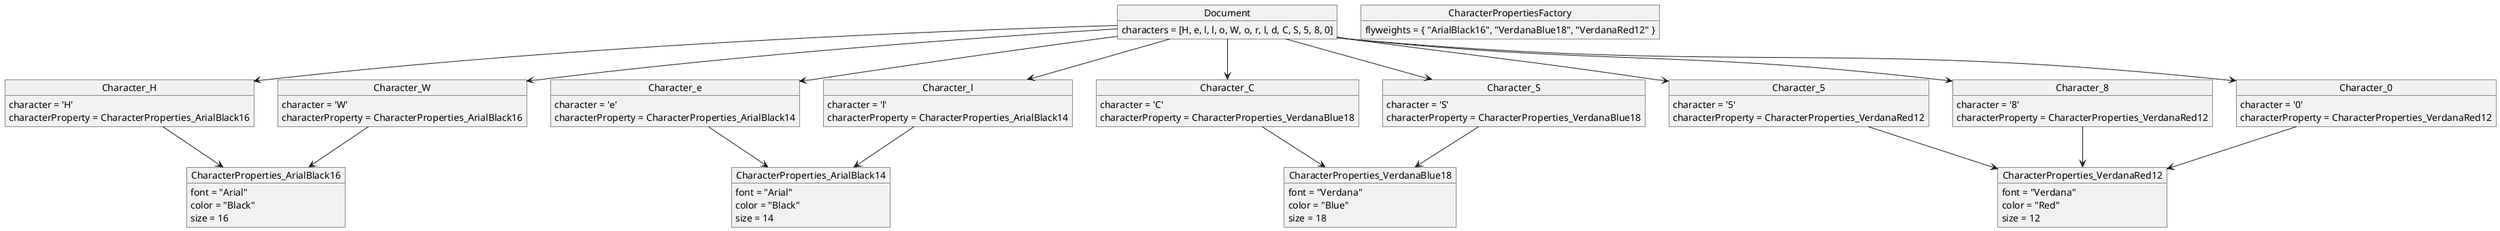 @startuml
'https://plantuml.com/object-diagram
object Document {
    characters = [H, e, l, l, o, W, o, r, l, d, C, S, 5, 8, 0]
}

object CharacterPropertiesFactory {
    flyweights = { "ArialBlack16", "VerdanaBlue18", "VerdanaRed12" }
}

object Character_H {
    character = 'H'
    characterProperty = CharacterProperties_ArialBlack16
}

object Character_e {
    character = 'e'
    characterProperty = CharacterProperties_ArialBlack14
}

object Character_l {
    character = 'l'
    characterProperty = CharacterProperties_ArialBlack14
}

object Character_W {
    character = 'W'
    characterProperty = CharacterProperties_ArialBlack16
}

object Character_C {
    character = 'C'
    characterProperty = CharacterProperties_VerdanaBlue18
}

object Character_S {
    character = 'S'
    characterProperty = CharacterProperties_VerdanaBlue18
}

object Character_5 {
    character = '5'
    characterProperty = CharacterProperties_VerdanaRed12
}

object Character_8 {
    character = '8'
    characterProperty = CharacterProperties_VerdanaRed12
}

object Character_0 {
    character = '0'
    characterProperty = CharacterProperties_VerdanaRed12
}

object CharacterProperties_ArialBlack16 {
    font = "Arial"
    color = "Black"
    size = 16
}

object CharacterProperties_ArialBlack14 {
    font = "Arial"
    color = "Black"
    size = 14
}

object CharacterProperties_VerdanaBlue18 {
    font = "Verdana"
    color = "Blue"
    size = 18
}

object CharacterProperties_VerdanaRed12 {
    font = "Verdana"
    color = "Red"
    size = 12
}

Document --> Character_H
Document --> Character_e
Document --> Character_l
Document --> Character_W
Document --> Character_C
Document --> Character_S
Document --> Character_5
Document --> Character_8
Document --> Character_0

Character_H --> CharacterProperties_ArialBlack16
Character_e --> CharacterProperties_ArialBlack14
Character_l --> CharacterProperties_ArialBlack14
Character_W --> CharacterProperties_ArialBlack16
Character_C --> CharacterProperties_VerdanaBlue18
Character_S --> CharacterProperties_VerdanaBlue18
Character_5 --> CharacterProperties_VerdanaRed12
Character_8 --> CharacterProperties_VerdanaRed12
Character_0 --> CharacterProperties_VerdanaRed12
@enduml
